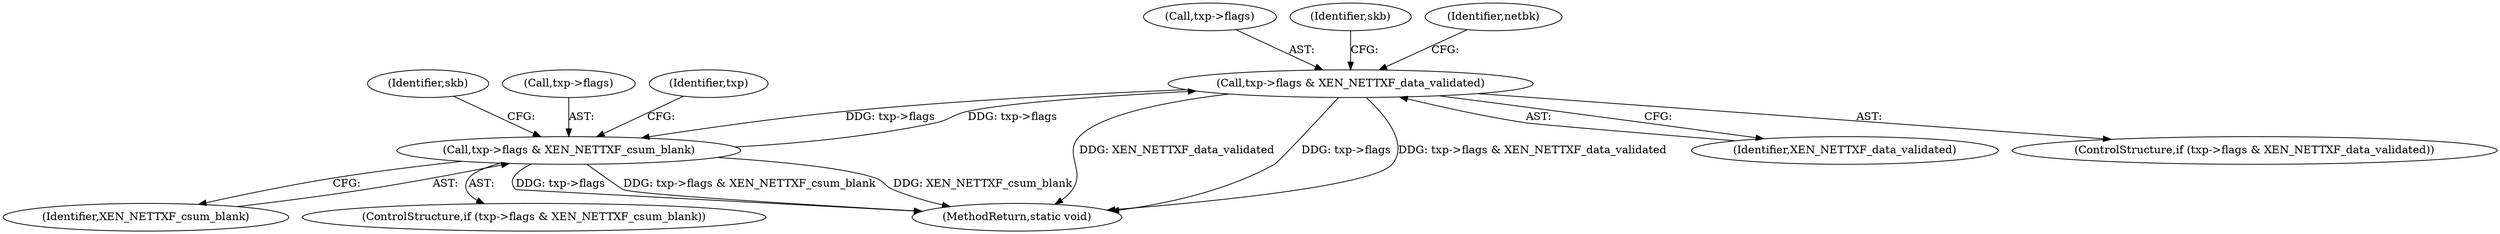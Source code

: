 digraph "0_linux_7d5145d8eb2b9791533ffe4dc003b129b9696c48_2@pointer" {
"1000232" [label="(Call,txp->flags & XEN_NETTXF_data_validated)"];
"1000220" [label="(Call,txp->flags & XEN_NETTXF_csum_blank)"];
"1000232" [label="(Call,txp->flags & XEN_NETTXF_data_validated)"];
"1000227" [label="(Identifier,skb)"];
"1000221" [label="(Call,txp->flags)"];
"1000233" [label="(Call,txp->flags)"];
"1000236" [label="(Identifier,XEN_NETTXF_data_validated)"];
"1000320" [label="(MethodReturn,static void)"];
"1000239" [label="(Identifier,skb)"];
"1000220" [label="(Call,txp->flags & XEN_NETTXF_csum_blank)"];
"1000224" [label="(Identifier,XEN_NETTXF_csum_blank)"];
"1000243" [label="(Identifier,netbk)"];
"1000234" [label="(Identifier,txp)"];
"1000231" [label="(ControlStructure,if (txp->flags & XEN_NETTXF_data_validated))"];
"1000219" [label="(ControlStructure,if (txp->flags & XEN_NETTXF_csum_blank))"];
"1000232" [label="(Call,txp->flags & XEN_NETTXF_data_validated)"];
"1000232" -> "1000231"  [label="AST: "];
"1000232" -> "1000236"  [label="CFG: "];
"1000233" -> "1000232"  [label="AST: "];
"1000236" -> "1000232"  [label="AST: "];
"1000239" -> "1000232"  [label="CFG: "];
"1000243" -> "1000232"  [label="CFG: "];
"1000232" -> "1000320"  [label="DDG: XEN_NETTXF_data_validated"];
"1000232" -> "1000320"  [label="DDG: txp->flags"];
"1000232" -> "1000320"  [label="DDG: txp->flags & XEN_NETTXF_data_validated"];
"1000232" -> "1000220"  [label="DDG: txp->flags"];
"1000220" -> "1000232"  [label="DDG: txp->flags"];
"1000220" -> "1000219"  [label="AST: "];
"1000220" -> "1000224"  [label="CFG: "];
"1000221" -> "1000220"  [label="AST: "];
"1000224" -> "1000220"  [label="AST: "];
"1000227" -> "1000220"  [label="CFG: "];
"1000234" -> "1000220"  [label="CFG: "];
"1000220" -> "1000320"  [label="DDG: txp->flags"];
"1000220" -> "1000320"  [label="DDG: txp->flags & XEN_NETTXF_csum_blank"];
"1000220" -> "1000320"  [label="DDG: XEN_NETTXF_csum_blank"];
}
